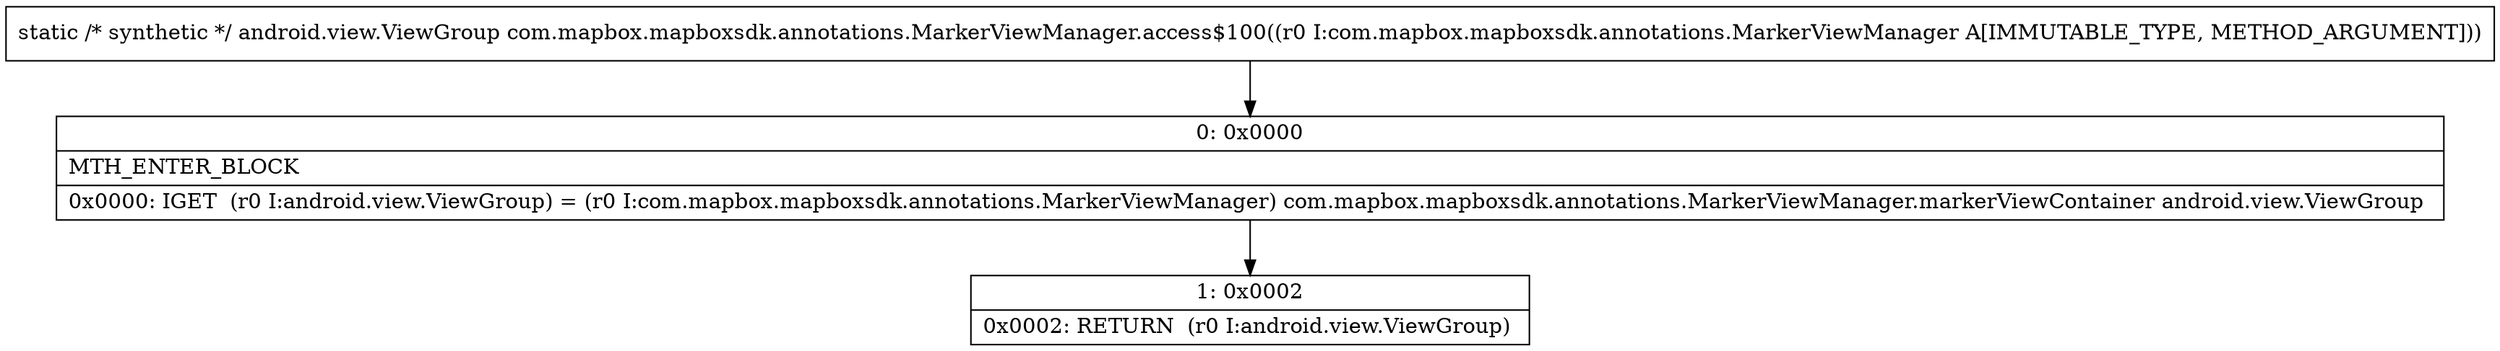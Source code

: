 digraph "CFG forcom.mapbox.mapboxsdk.annotations.MarkerViewManager.access$100(Lcom\/mapbox\/mapboxsdk\/annotations\/MarkerViewManager;)Landroid\/view\/ViewGroup;" {
Node_0 [shape=record,label="{0\:\ 0x0000|MTH_ENTER_BLOCK\l|0x0000: IGET  (r0 I:android.view.ViewGroup) = (r0 I:com.mapbox.mapboxsdk.annotations.MarkerViewManager) com.mapbox.mapboxsdk.annotations.MarkerViewManager.markerViewContainer android.view.ViewGroup \l}"];
Node_1 [shape=record,label="{1\:\ 0x0002|0x0002: RETURN  (r0 I:android.view.ViewGroup) \l}"];
MethodNode[shape=record,label="{static \/* synthetic *\/ android.view.ViewGroup com.mapbox.mapboxsdk.annotations.MarkerViewManager.access$100((r0 I:com.mapbox.mapboxsdk.annotations.MarkerViewManager A[IMMUTABLE_TYPE, METHOD_ARGUMENT])) }"];
MethodNode -> Node_0;
Node_0 -> Node_1;
}

